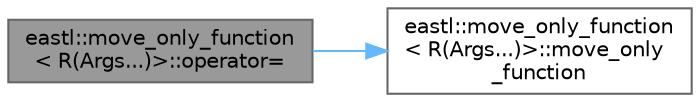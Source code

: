 digraph "eastl::move_only_function&lt; R(Args...)&gt;::operator="
{
 // LATEX_PDF_SIZE
  bgcolor="transparent";
  edge [fontname=Helvetica,fontsize=10,labelfontname=Helvetica,labelfontsize=10];
  node [fontname=Helvetica,fontsize=10,shape=box,height=0.2,width=0.4];
  rankdir="LR";
  Node1 [id="Node000001",label="eastl::move_only_function\l\< R(Args...)\>::operator=",height=0.2,width=0.4,color="gray40", fillcolor="grey60", style="filled", fontcolor="black",tooltip=" "];
  Node1 -> Node2 [id="edge2_Node000001_Node000002",color="steelblue1",style="solid",tooltip=" "];
  Node2 [id="Node000002",label="eastl::move_only_function\l\< R(Args...)\>::move_only\l_function",height=0.2,width=0.4,color="grey40", fillcolor="white", style="filled",URL="$classeastl_1_1move__only__function_3_01_r_07_args_8_8_8_08_4.html#afc9112fe9dc65cc132935526901aa6f0",tooltip=" "];
}
